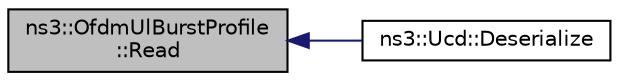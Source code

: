 digraph "ns3::OfdmUlBurstProfile::Read"
{
  edge [fontname="Helvetica",fontsize="10",labelfontname="Helvetica",labelfontsize="10"];
  node [fontname="Helvetica",fontsize="10",shape=record];
  rankdir="LR";
  Node1 [label="ns3::OfdmUlBurstProfile\l::Read",height=0.2,width=0.4,color="black", fillcolor="grey75", style="filled", fontcolor="black"];
  Node1 -> Node2 [dir="back",color="midnightblue",fontsize="10",style="solid"];
  Node2 [label="ns3::Ucd::Deserialize",height=0.2,width=0.4,color="black", fillcolor="white", style="filled",URL="$db/dda/classns3_1_1Ucd.html#ada667d90122da786f3fce88f226c35e3"];
}
